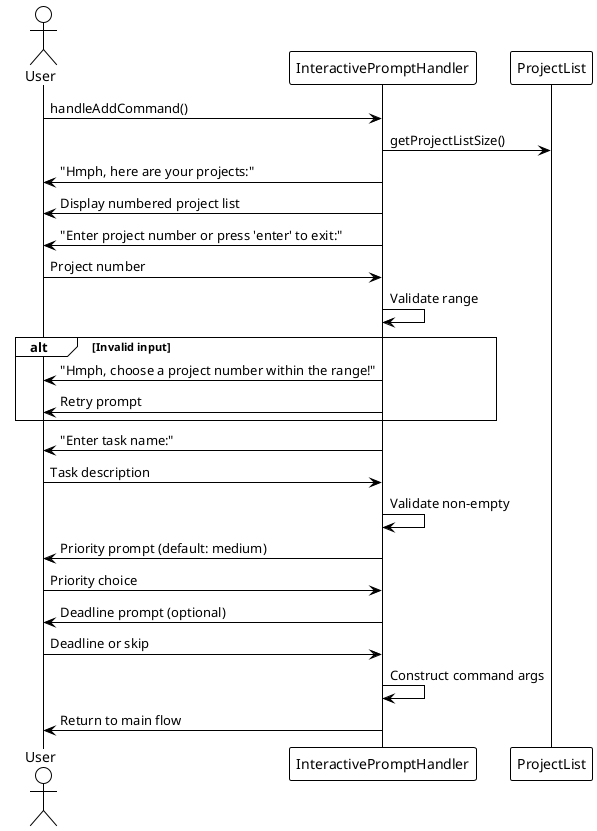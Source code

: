 @startuml Add Command Sequence Diagram
!theme plain

actor User as U
participant InteractivePromptHandler as IPH
participant ProjectList as PL

U -> IPH: handleAddCommand()
IPH -> PL: getProjectListSize()
IPH -> U: "Hmph, here are your projects:"
IPH -> U: Display numbered project list
IPH -> U: "Enter project number or press 'enter' to exit:"

U -> IPH: Project number
IPH -> IPH: Validate range
alt Invalid input
    IPH -> U: "Hmph, choose a project number within the range!"
    IPH -> U: Retry prompt
end

IPH -> U: "Enter task name:"
U -> IPH: Task description
IPH -> IPH: Validate non-empty
IPH -> U: Priority prompt (default: medium)
U -> IPH: Priority choice
IPH -> U: Deadline prompt (optional)
U -> IPH: Deadline or skip
IPH -> IPH: Construct command args
IPH -> U: Return to main flow

@enduml